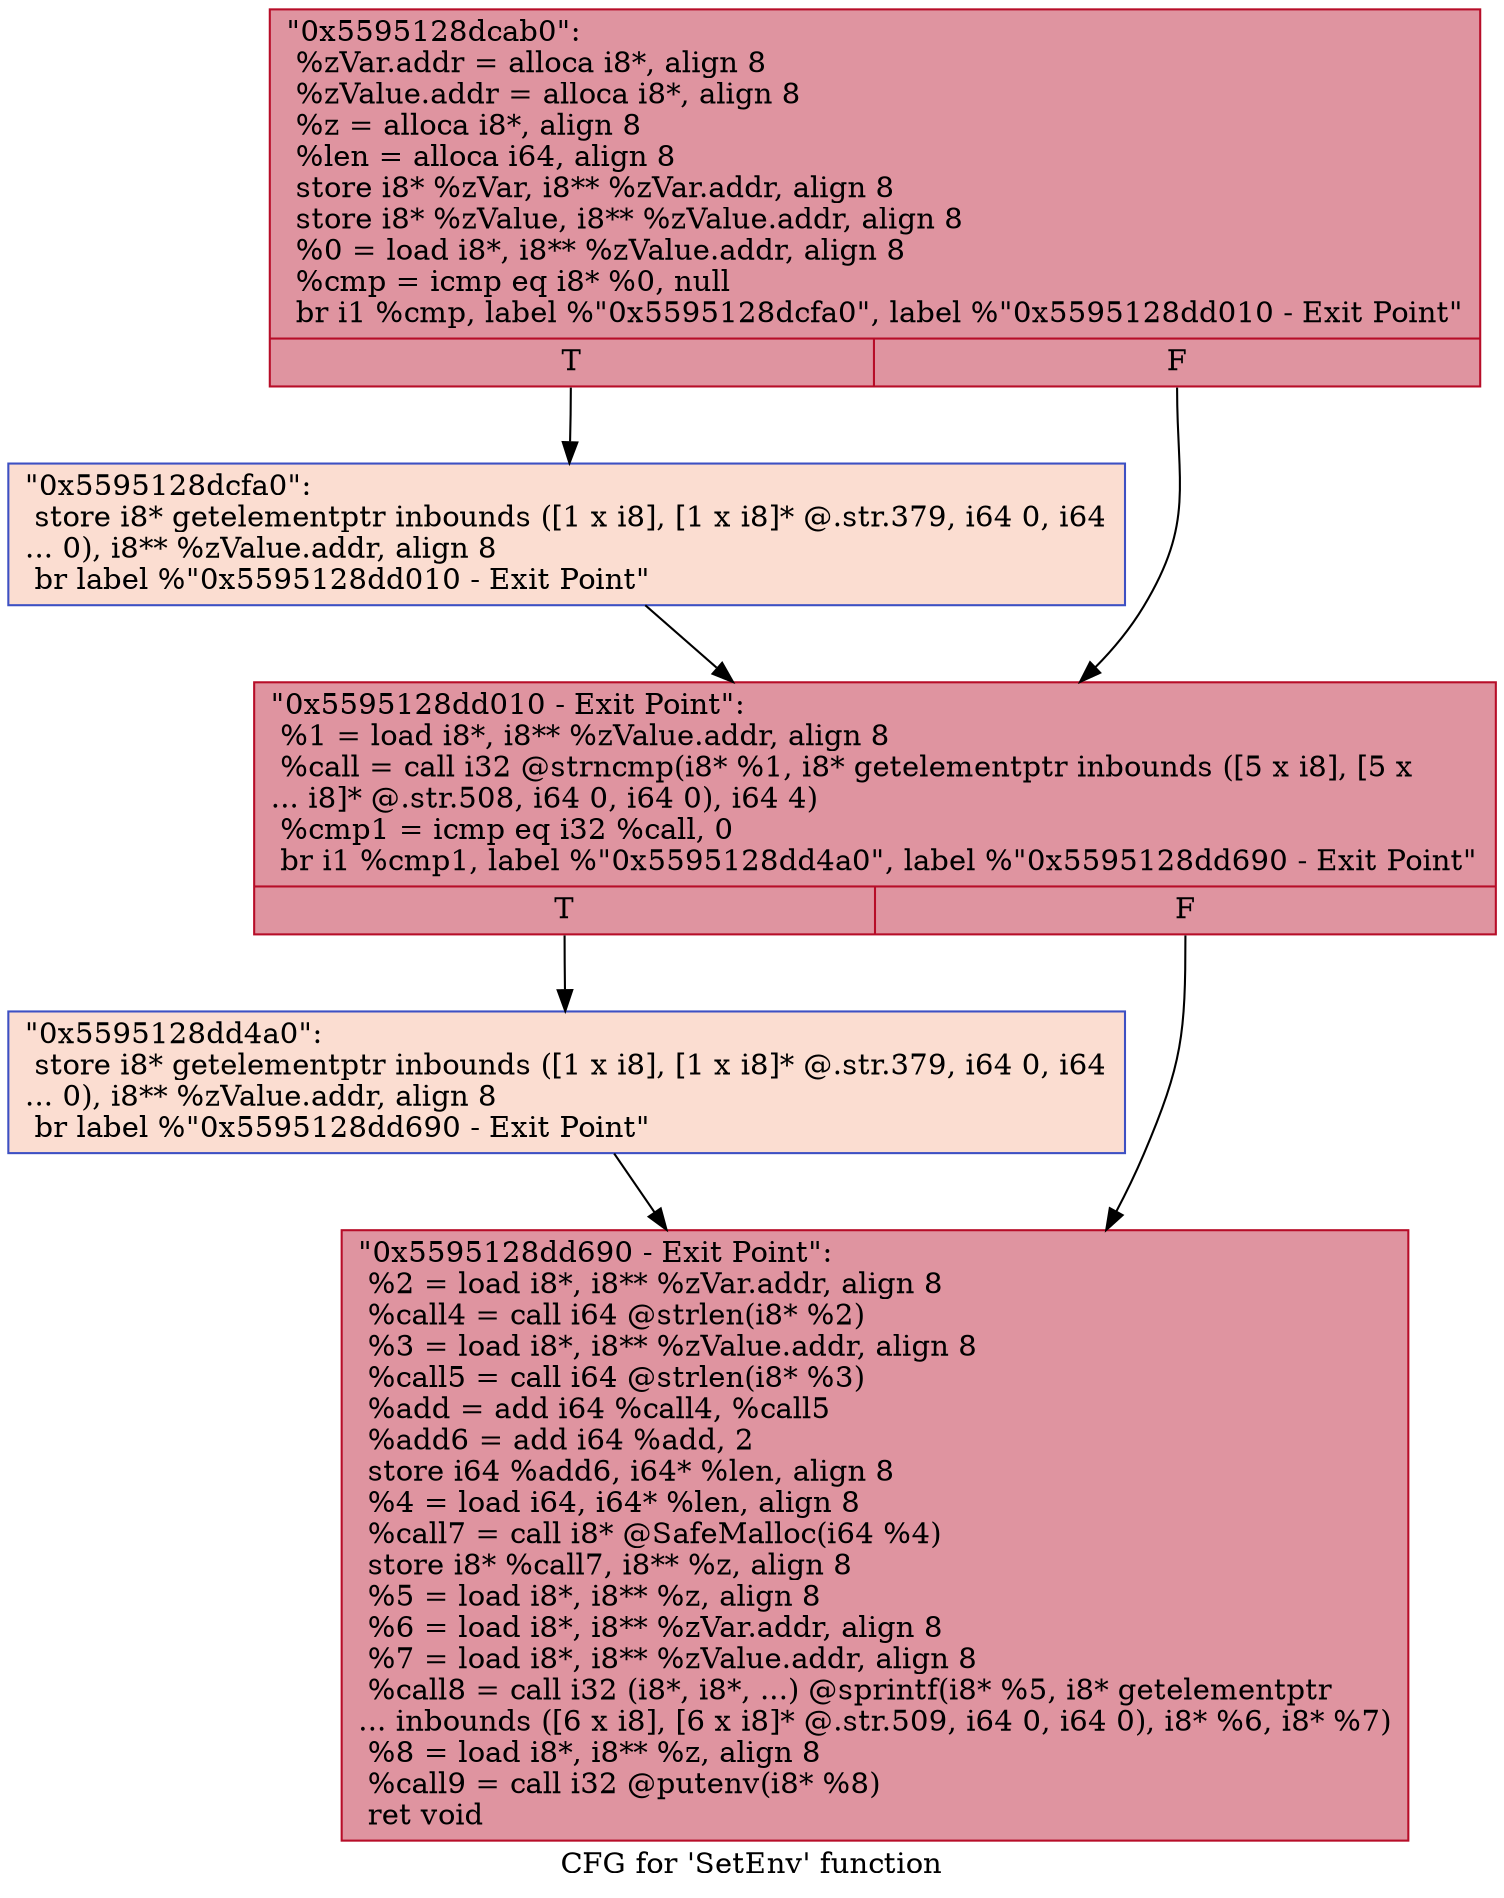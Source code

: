 digraph "CFG for 'SetEnv' function" {
	label="CFG for 'SetEnv' function";

	Node0x5595128dcab0 [shape=record,color="#b70d28ff", style=filled, fillcolor="#b70d2870",label="{\"0x5595128dcab0\":\l  %zVar.addr = alloca i8*, align 8\l  %zValue.addr = alloca i8*, align 8\l  %z = alloca i8*, align 8\l  %len = alloca i64, align 8\l  store i8* %zVar, i8** %zVar.addr, align 8\l  store i8* %zValue, i8** %zValue.addr, align 8\l  %0 = load i8*, i8** %zValue.addr, align 8\l  %cmp = icmp eq i8* %0, null\l  br i1 %cmp, label %\"0x5595128dcfa0\", label %\"0x5595128dd010 - Exit Point\"\l|{<s0>T|<s1>F}}"];
	Node0x5595128dcab0:s0 -> Node0x5595128dcfa0;
	Node0x5595128dcab0:s1 -> Node0x5595128dd010;
	Node0x5595128dcfa0 [shape=record,color="#3d50c3ff", style=filled, fillcolor="#f7b39670",label="{\"0x5595128dcfa0\":                                 \l  store i8* getelementptr inbounds ([1 x i8], [1 x i8]* @.str.379, i64 0, i64\l... 0), i8** %zValue.addr, align 8\l  br label %\"0x5595128dd010 - Exit Point\"\l}"];
	Node0x5595128dcfa0 -> Node0x5595128dd010;
	Node0x5595128dd010 [shape=record,color="#b70d28ff", style=filled, fillcolor="#b70d2870",label="{\"0x5595128dd010 - Exit Point\":                    \l  %1 = load i8*, i8** %zValue.addr, align 8\l  %call = call i32 @strncmp(i8* %1, i8* getelementptr inbounds ([5 x i8], [5 x\l... i8]* @.str.508, i64 0, i64 0), i64 4)\l  %cmp1 = icmp eq i32 %call, 0\l  br i1 %cmp1, label %\"0x5595128dd4a0\", label %\"0x5595128dd690 - Exit Point\"\l|{<s0>T|<s1>F}}"];
	Node0x5595128dd010:s0 -> Node0x5595128dd4a0;
	Node0x5595128dd010:s1 -> Node0x5595128dd690;
	Node0x5595128dd4a0 [shape=record,color="#3d50c3ff", style=filled, fillcolor="#f7b39670",label="{\"0x5595128dd4a0\":                                 \l  store i8* getelementptr inbounds ([1 x i8], [1 x i8]* @.str.379, i64 0, i64\l... 0), i8** %zValue.addr, align 8\l  br label %\"0x5595128dd690 - Exit Point\"\l}"];
	Node0x5595128dd4a0 -> Node0x5595128dd690;
	Node0x5595128dd690 [shape=record,color="#b70d28ff", style=filled, fillcolor="#b70d2870",label="{\"0x5595128dd690 - Exit Point\":                    \l  %2 = load i8*, i8** %zVar.addr, align 8\l  %call4 = call i64 @strlen(i8* %2)\l  %3 = load i8*, i8** %zValue.addr, align 8\l  %call5 = call i64 @strlen(i8* %3)\l  %add = add i64 %call4, %call5\l  %add6 = add i64 %add, 2\l  store i64 %add6, i64* %len, align 8\l  %4 = load i64, i64* %len, align 8\l  %call7 = call i8* @SafeMalloc(i64 %4)\l  store i8* %call7, i8** %z, align 8\l  %5 = load i8*, i8** %z, align 8\l  %6 = load i8*, i8** %zVar.addr, align 8\l  %7 = load i8*, i8** %zValue.addr, align 8\l  %call8 = call i32 (i8*, i8*, ...) @sprintf(i8* %5, i8* getelementptr\l... inbounds ([6 x i8], [6 x i8]* @.str.509, i64 0, i64 0), i8* %6, i8* %7)\l  %8 = load i8*, i8** %z, align 8\l  %call9 = call i32 @putenv(i8* %8)\l  ret void\l}"];
}
